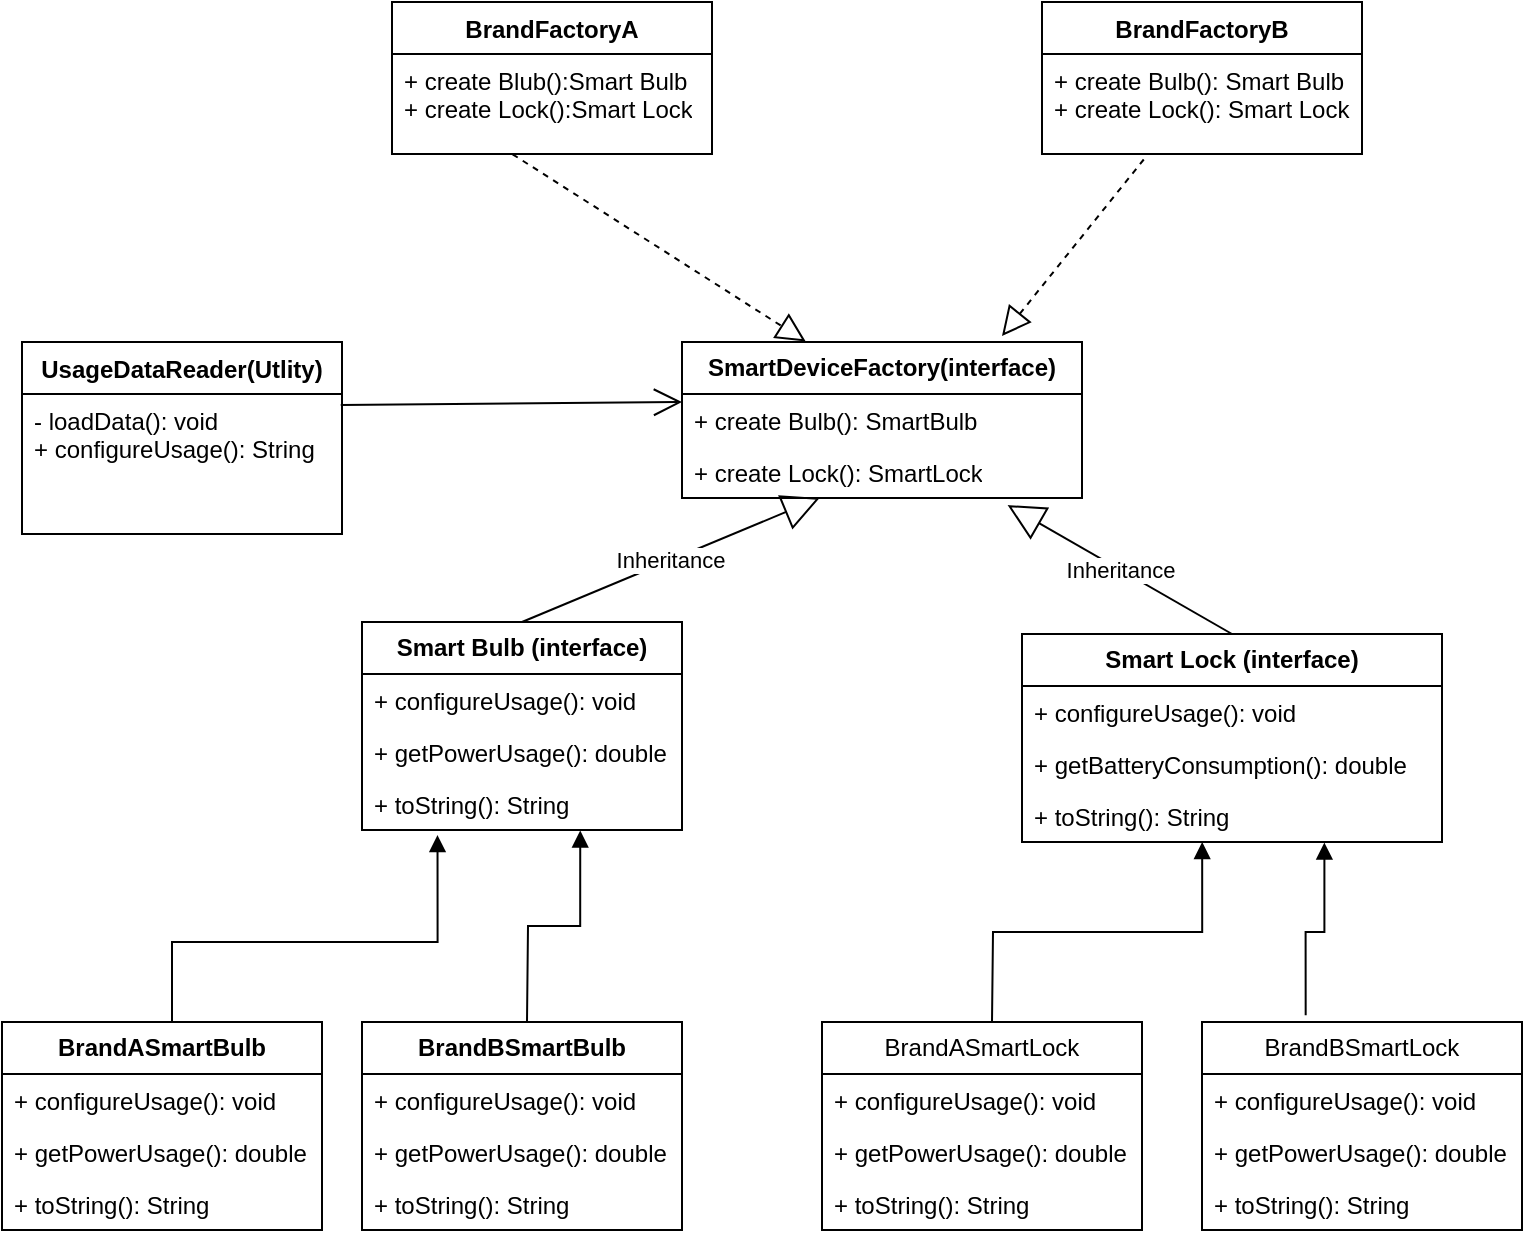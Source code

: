 <mxfile version="28.2.3">
  <diagram name="Page-1" id="Gd9JUzcABMX4VSD4s8q3">
    <mxGraphModel dx="1113" dy="702" grid="1" gridSize="10" guides="1" tooltips="1" connect="1" arrows="1" fold="1" page="1" pageScale="1" pageWidth="850" pageHeight="1100" math="0" shadow="0">
      <root>
        <mxCell id="0" />
        <mxCell id="1" parent="0" />
        <mxCell id="_SZegWS5rvj_k2XNenjt-5" value="BrandFactoryA" style="swimlane;fontStyle=1;align=center;verticalAlign=top;childLayout=stackLayout;horizontal=1;startSize=26;horizontalStack=0;resizeParent=1;resizeParentMax=0;resizeLast=0;collapsible=1;marginBottom=0;whiteSpace=wrap;html=1;" parent="1" vertex="1">
          <mxGeometry x="265" y="130" width="160" height="76" as="geometry" />
        </mxCell>
        <mxCell id="_SZegWS5rvj_k2XNenjt-8" value="+ create Blub():Smart Bulb&lt;div&gt;+ create Lock():Smart Lock&lt;/div&gt;" style="text;strokeColor=none;fillColor=none;align=left;verticalAlign=top;spacingLeft=4;spacingRight=4;overflow=hidden;rotatable=0;points=[[0,0.5],[1,0.5]];portConstraint=eastwest;whiteSpace=wrap;html=1;" parent="_SZegWS5rvj_k2XNenjt-5" vertex="1">
          <mxGeometry y="26" width="160" height="50" as="geometry" />
        </mxCell>
        <mxCell id="_SZegWS5rvj_k2XNenjt-9" value="BrandFactoryB" style="swimlane;fontStyle=1;align=center;verticalAlign=top;childLayout=stackLayout;horizontal=1;startSize=26;horizontalStack=0;resizeParent=1;resizeParentMax=0;resizeLast=0;collapsible=1;marginBottom=0;whiteSpace=wrap;html=1;" parent="1" vertex="1">
          <mxGeometry x="590" y="130" width="160" height="76" as="geometry" />
        </mxCell>
        <mxCell id="_SZegWS5rvj_k2XNenjt-12" value="+ create Bulb(): Smart Bulb&lt;div&gt;+ create Lock(): Smart Lock&lt;/div&gt;" style="text;strokeColor=none;fillColor=none;align=left;verticalAlign=top;spacingLeft=4;spacingRight=4;overflow=hidden;rotatable=0;points=[[0,0.5],[1,0.5]];portConstraint=eastwest;whiteSpace=wrap;html=1;" parent="_SZegWS5rvj_k2XNenjt-9" vertex="1">
          <mxGeometry y="26" width="160" height="50" as="geometry" />
        </mxCell>
        <mxCell id="_SZegWS5rvj_k2XNenjt-26" value="&lt;span style=&quot;font-weight: 700;&quot;&gt;Smart Bulb (interface)&lt;/span&gt;" style="swimlane;fontStyle=0;childLayout=stackLayout;horizontal=1;startSize=26;fillColor=none;horizontalStack=0;resizeParent=1;resizeParentMax=0;resizeLast=0;collapsible=1;marginBottom=0;whiteSpace=wrap;html=1;" parent="1" vertex="1">
          <mxGeometry x="250" y="440" width="160" height="104" as="geometry" />
        </mxCell>
        <mxCell id="_SZegWS5rvj_k2XNenjt-27" value="+ configureUsage(): void" style="text;strokeColor=none;fillColor=none;align=left;verticalAlign=top;spacingLeft=4;spacingRight=4;overflow=hidden;rotatable=0;points=[[0,0.5],[1,0.5]];portConstraint=eastwest;whiteSpace=wrap;html=1;" parent="_SZegWS5rvj_k2XNenjt-26" vertex="1">
          <mxGeometry y="26" width="160" height="26" as="geometry" />
        </mxCell>
        <mxCell id="_SZegWS5rvj_k2XNenjt-28" value="+ getPowerUsage(): double" style="text;strokeColor=none;fillColor=none;align=left;verticalAlign=top;spacingLeft=4;spacingRight=4;overflow=hidden;rotatable=0;points=[[0,0.5],[1,0.5]];portConstraint=eastwest;whiteSpace=wrap;html=1;" parent="_SZegWS5rvj_k2XNenjt-26" vertex="1">
          <mxGeometry y="52" width="160" height="26" as="geometry" />
        </mxCell>
        <mxCell id="_SZegWS5rvj_k2XNenjt-29" value="+ toString(): String" style="text;strokeColor=none;fillColor=none;align=left;verticalAlign=top;spacingLeft=4;spacingRight=4;overflow=hidden;rotatable=0;points=[[0,0.5],[1,0.5]];portConstraint=eastwest;whiteSpace=wrap;html=1;" parent="_SZegWS5rvj_k2XNenjt-26" vertex="1">
          <mxGeometry y="78" width="160" height="26" as="geometry" />
        </mxCell>
        <mxCell id="_SZegWS5rvj_k2XNenjt-30" value="&lt;span style=&quot;font-weight: 700;&quot;&gt;Smart Lock (interface)&lt;/span&gt;" style="swimlane;fontStyle=0;childLayout=stackLayout;horizontal=1;startSize=26;fillColor=none;horizontalStack=0;resizeParent=1;resizeParentMax=0;resizeLast=0;collapsible=1;marginBottom=0;whiteSpace=wrap;html=1;" parent="1" vertex="1">
          <mxGeometry x="580" y="446" width="210" height="104" as="geometry" />
        </mxCell>
        <mxCell id="_SZegWS5rvj_k2XNenjt-31" value="+ configureUsage(): void" style="text;strokeColor=none;fillColor=none;align=left;verticalAlign=top;spacingLeft=4;spacingRight=4;overflow=hidden;rotatable=0;points=[[0,0.5],[1,0.5]];portConstraint=eastwest;whiteSpace=wrap;html=1;" parent="_SZegWS5rvj_k2XNenjt-30" vertex="1">
          <mxGeometry y="26" width="210" height="26" as="geometry" />
        </mxCell>
        <mxCell id="_SZegWS5rvj_k2XNenjt-32" value="+ getBatteryConsumption(): double" style="text;strokeColor=none;fillColor=none;align=left;verticalAlign=top;spacingLeft=4;spacingRight=4;overflow=hidden;rotatable=0;points=[[0,0.5],[1,0.5]];portConstraint=eastwest;whiteSpace=wrap;html=1;" parent="_SZegWS5rvj_k2XNenjt-30" vertex="1">
          <mxGeometry y="52" width="210" height="26" as="geometry" />
        </mxCell>
        <mxCell id="_SZegWS5rvj_k2XNenjt-33" value="+ toString(): String" style="text;strokeColor=none;fillColor=none;align=left;verticalAlign=top;spacingLeft=4;spacingRight=4;overflow=hidden;rotatable=0;points=[[0,0.5],[1,0.5]];portConstraint=eastwest;whiteSpace=wrap;html=1;" parent="_SZegWS5rvj_k2XNenjt-30" vertex="1">
          <mxGeometry y="78" width="210" height="26" as="geometry" />
        </mxCell>
        <mxCell id="_SZegWS5rvj_k2XNenjt-44" value="UsageDataReader(Utlity)" style="swimlane;fontStyle=1;align=center;verticalAlign=top;childLayout=stackLayout;horizontal=1;startSize=26;horizontalStack=0;resizeParent=1;resizeParentMax=0;resizeLast=0;collapsible=1;marginBottom=0;whiteSpace=wrap;html=1;" parent="1" vertex="1">
          <mxGeometry x="80" y="300" width="160" height="96" as="geometry" />
        </mxCell>
        <mxCell id="_SZegWS5rvj_k2XNenjt-47" value="- loadData(): void&lt;div&gt;+ configureUsage(): String&lt;/div&gt;" style="text;strokeColor=none;fillColor=none;align=left;verticalAlign=top;spacingLeft=4;spacingRight=4;overflow=hidden;rotatable=0;points=[[0,0.5],[1,0.5]];portConstraint=eastwest;whiteSpace=wrap;html=1;" parent="_SZegWS5rvj_k2XNenjt-44" vertex="1">
          <mxGeometry y="26" width="160" height="70" as="geometry" />
        </mxCell>
        <mxCell id="qZ944acqsHrEfol9Y0hv-2" value="" style="endArrow=block;endFill=1;html=1;edgeStyle=orthogonalEdgeStyle;align=left;verticalAlign=top;rounded=0;exitX=0.5;exitY=0;exitDx=0;exitDy=0;entryX=0.236;entryY=1.098;entryDx=0;entryDy=0;entryPerimeter=0;" parent="1" target="_SZegWS5rvj_k2XNenjt-29" edge="1">
          <mxGeometry x="-1" relative="1" as="geometry">
            <mxPoint x="155.0" y="640" as="sourcePoint" />
            <mxPoint x="290" y="600" as="targetPoint" />
            <Array as="points">
              <mxPoint x="155" y="600" />
              <mxPoint x="288" y="600" />
            </Array>
          </mxGeometry>
        </mxCell>
        <mxCell id="qZ944acqsHrEfol9Y0hv-6" value="" style="endArrow=block;endFill=1;html=1;edgeStyle=orthogonalEdgeStyle;align=left;verticalAlign=top;rounded=0;exitX=0.75;exitY=0;exitDx=0;exitDy=0;entryX=0.682;entryY=1.01;entryDx=0;entryDy=0;entryPerimeter=0;" parent="1" target="_SZegWS5rvj_k2XNenjt-29" edge="1">
          <mxGeometry x="-1" relative="1" as="geometry">
            <mxPoint x="332.5" y="640" as="sourcePoint" />
            <mxPoint x="360" y="550" as="targetPoint" />
          </mxGeometry>
        </mxCell>
        <mxCell id="qZ944acqsHrEfol9Y0hv-8" value="" style="endArrow=block;endFill=1;html=1;edgeStyle=orthogonalEdgeStyle;align=left;verticalAlign=top;rounded=0;exitX=0.5;exitY=0;exitDx=0;exitDy=0;entryX=0.429;entryY=1;entryDx=0;entryDy=0;entryPerimeter=0;" parent="1" target="_SZegWS5rvj_k2XNenjt-33" edge="1">
          <mxGeometry x="-1" relative="1" as="geometry">
            <mxPoint x="565" y="640" as="sourcePoint" />
            <mxPoint x="670" y="600" as="targetPoint" />
          </mxGeometry>
        </mxCell>
        <mxCell id="qZ944acqsHrEfol9Y0hv-10" value="" style="endArrow=block;endFill=1;html=1;edgeStyle=orthogonalEdgeStyle;align=left;verticalAlign=top;rounded=0;exitX=0.324;exitY=-0.032;exitDx=0;exitDy=0;exitPerimeter=0;entryX=0.72;entryY=1.012;entryDx=0;entryDy=0;entryPerimeter=0;" parent="1" source="qZ944acqsHrEfol9Y0hv-37" target="_SZegWS5rvj_k2XNenjt-33" edge="1">
          <mxGeometry x="-1" relative="1" as="geometry">
            <mxPoint x="721.45" y="629.4" as="sourcePoint" />
            <mxPoint x="820" y="610" as="targetPoint" />
          </mxGeometry>
        </mxCell>
        <mxCell id="qZ944acqsHrEfol9Y0hv-13" value="&lt;span style=&quot;font-weight: 700;&quot;&gt;SmartDeviceFactory(interface)&lt;/span&gt;" style="swimlane;fontStyle=0;childLayout=stackLayout;horizontal=1;startSize=26;fillColor=none;horizontalStack=0;resizeParent=1;resizeParentMax=0;resizeLast=0;collapsible=1;marginBottom=0;whiteSpace=wrap;html=1;" parent="1" vertex="1">
          <mxGeometry x="410" y="300" width="200" height="78" as="geometry" />
        </mxCell>
        <mxCell id="qZ944acqsHrEfol9Y0hv-14" value="+ create Bulb(): SmartBulb&lt;div&gt;&lt;br&gt;&lt;/div&gt;" style="text;strokeColor=none;fillColor=none;align=left;verticalAlign=top;spacingLeft=4;spacingRight=4;overflow=hidden;rotatable=0;points=[[0,0.5],[1,0.5]];portConstraint=eastwest;whiteSpace=wrap;html=1;" parent="qZ944acqsHrEfol9Y0hv-13" vertex="1">
          <mxGeometry y="26" width="200" height="26" as="geometry" />
        </mxCell>
        <mxCell id="qZ944acqsHrEfol9Y0hv-15" value="+ create Lock(): SmartLock" style="text;strokeColor=none;fillColor=none;align=left;verticalAlign=top;spacingLeft=4;spacingRight=4;overflow=hidden;rotatable=0;points=[[0,0.5],[1,0.5]];portConstraint=eastwest;whiteSpace=wrap;html=1;" parent="qZ944acqsHrEfol9Y0hv-13" vertex="1">
          <mxGeometry y="52" width="200" height="26" as="geometry" />
        </mxCell>
        <mxCell id="qZ944acqsHrEfol9Y0hv-17" value="" style="endArrow=block;dashed=1;endFill=0;endSize=12;html=1;rounded=0;exitX=0.377;exitY=1.003;exitDx=0;exitDy=0;exitPerimeter=0;entryX=0.309;entryY=-0.004;entryDx=0;entryDy=0;entryPerimeter=0;" parent="1" source="_SZegWS5rvj_k2XNenjt-8" target="qZ944acqsHrEfol9Y0hv-13" edge="1">
          <mxGeometry width="160" relative="1" as="geometry">
            <mxPoint x="330" y="270" as="sourcePoint" />
            <mxPoint x="490" y="270" as="targetPoint" />
          </mxGeometry>
        </mxCell>
        <mxCell id="qZ944acqsHrEfol9Y0hv-18" value="" style="endArrow=block;dashed=1;endFill=0;endSize=12;html=1;rounded=0;exitX=0.318;exitY=1.055;exitDx=0;exitDy=0;exitPerimeter=0;" parent="1" source="_SZegWS5rvj_k2XNenjt-12" edge="1">
          <mxGeometry width="160" relative="1" as="geometry">
            <mxPoint x="530" y="270" as="sourcePoint" />
            <mxPoint x="570" y="297" as="targetPoint" />
          </mxGeometry>
        </mxCell>
        <mxCell id="qZ944acqsHrEfol9Y0hv-25" value="&lt;span style=&quot;font-weight: 700;&quot;&gt;BrandASmartBulb&lt;/span&gt;" style="swimlane;fontStyle=0;childLayout=stackLayout;horizontal=1;startSize=26;fillColor=none;horizontalStack=0;resizeParent=1;resizeParentMax=0;resizeLast=0;collapsible=1;marginBottom=0;whiteSpace=wrap;html=1;" parent="1" vertex="1">
          <mxGeometry x="70" y="640" width="160" height="104" as="geometry" />
        </mxCell>
        <mxCell id="qZ944acqsHrEfol9Y0hv-26" value="+ configureUsage(): void" style="text;strokeColor=none;fillColor=none;align=left;verticalAlign=top;spacingLeft=4;spacingRight=4;overflow=hidden;rotatable=0;points=[[0,0.5],[1,0.5]];portConstraint=eastwest;whiteSpace=wrap;html=1;" parent="qZ944acqsHrEfol9Y0hv-25" vertex="1">
          <mxGeometry y="26" width="160" height="26" as="geometry" />
        </mxCell>
        <mxCell id="qZ944acqsHrEfol9Y0hv-27" value="+ getPowerUsage(): double" style="text;strokeColor=none;fillColor=none;align=left;verticalAlign=top;spacingLeft=4;spacingRight=4;overflow=hidden;rotatable=0;points=[[0,0.5],[1,0.5]];portConstraint=eastwest;whiteSpace=wrap;html=1;" parent="qZ944acqsHrEfol9Y0hv-25" vertex="1">
          <mxGeometry y="52" width="160" height="26" as="geometry" />
        </mxCell>
        <mxCell id="qZ944acqsHrEfol9Y0hv-28" value="+ toString(): String" style="text;strokeColor=none;fillColor=none;align=left;verticalAlign=top;spacingLeft=4;spacingRight=4;overflow=hidden;rotatable=0;points=[[0,0.5],[1,0.5]];portConstraint=eastwest;whiteSpace=wrap;html=1;" parent="qZ944acqsHrEfol9Y0hv-25" vertex="1">
          <mxGeometry y="78" width="160" height="26" as="geometry" />
        </mxCell>
        <mxCell id="qZ944acqsHrEfol9Y0hv-29" value="BrandASmartLock" style="swimlane;fontStyle=0;childLayout=stackLayout;horizontal=1;startSize=26;fillColor=none;horizontalStack=0;resizeParent=1;resizeParentMax=0;resizeLast=0;collapsible=1;marginBottom=0;whiteSpace=wrap;html=1;" parent="1" vertex="1">
          <mxGeometry x="480" y="640" width="160" height="104" as="geometry" />
        </mxCell>
        <mxCell id="qZ944acqsHrEfol9Y0hv-30" value="+ configureUsage(): void" style="text;strokeColor=none;fillColor=none;align=left;verticalAlign=top;spacingLeft=4;spacingRight=4;overflow=hidden;rotatable=0;points=[[0,0.5],[1,0.5]];portConstraint=eastwest;whiteSpace=wrap;html=1;" parent="qZ944acqsHrEfol9Y0hv-29" vertex="1">
          <mxGeometry y="26" width="160" height="26" as="geometry" />
        </mxCell>
        <mxCell id="qZ944acqsHrEfol9Y0hv-31" value="+ getPowerUsage(): double" style="text;strokeColor=none;fillColor=none;align=left;verticalAlign=top;spacingLeft=4;spacingRight=4;overflow=hidden;rotatable=0;points=[[0,0.5],[1,0.5]];portConstraint=eastwest;whiteSpace=wrap;html=1;" parent="qZ944acqsHrEfol9Y0hv-29" vertex="1">
          <mxGeometry y="52" width="160" height="26" as="geometry" />
        </mxCell>
        <mxCell id="qZ944acqsHrEfol9Y0hv-32" value="+ toString(): String" style="text;strokeColor=none;fillColor=none;align=left;verticalAlign=top;spacingLeft=4;spacingRight=4;overflow=hidden;rotatable=0;points=[[0,0.5],[1,0.5]];portConstraint=eastwest;whiteSpace=wrap;html=1;" parent="qZ944acqsHrEfol9Y0hv-29" vertex="1">
          <mxGeometry y="78" width="160" height="26" as="geometry" />
        </mxCell>
        <mxCell id="qZ944acqsHrEfol9Y0hv-33" value="&lt;span style=&quot;font-weight: 700;&quot;&gt;BrandBSmartBulb&lt;/span&gt;" style="swimlane;fontStyle=0;childLayout=stackLayout;horizontal=1;startSize=26;fillColor=none;horizontalStack=0;resizeParent=1;resizeParentMax=0;resizeLast=0;collapsible=1;marginBottom=0;whiteSpace=wrap;html=1;" parent="1" vertex="1">
          <mxGeometry x="250" y="640" width="160" height="104" as="geometry" />
        </mxCell>
        <mxCell id="qZ944acqsHrEfol9Y0hv-34" value="+ configureUsage(): void" style="text;strokeColor=none;fillColor=none;align=left;verticalAlign=top;spacingLeft=4;spacingRight=4;overflow=hidden;rotatable=0;points=[[0,0.5],[1,0.5]];portConstraint=eastwest;whiteSpace=wrap;html=1;" parent="qZ944acqsHrEfol9Y0hv-33" vertex="1">
          <mxGeometry y="26" width="160" height="26" as="geometry" />
        </mxCell>
        <mxCell id="qZ944acqsHrEfol9Y0hv-35" value="+ getPowerUsage(): double" style="text;strokeColor=none;fillColor=none;align=left;verticalAlign=top;spacingLeft=4;spacingRight=4;overflow=hidden;rotatable=0;points=[[0,0.5],[1,0.5]];portConstraint=eastwest;whiteSpace=wrap;html=1;" parent="qZ944acqsHrEfol9Y0hv-33" vertex="1">
          <mxGeometry y="52" width="160" height="26" as="geometry" />
        </mxCell>
        <mxCell id="qZ944acqsHrEfol9Y0hv-36" value="+ toString(): String" style="text;strokeColor=none;fillColor=none;align=left;verticalAlign=top;spacingLeft=4;spacingRight=4;overflow=hidden;rotatable=0;points=[[0,0.5],[1,0.5]];portConstraint=eastwest;whiteSpace=wrap;html=1;" parent="qZ944acqsHrEfol9Y0hv-33" vertex="1">
          <mxGeometry y="78" width="160" height="26" as="geometry" />
        </mxCell>
        <mxCell id="qZ944acqsHrEfol9Y0hv-37" value="BrandBSmartLock" style="swimlane;fontStyle=0;childLayout=stackLayout;horizontal=1;startSize=26;fillColor=none;horizontalStack=0;resizeParent=1;resizeParentMax=0;resizeLast=0;collapsible=1;marginBottom=0;whiteSpace=wrap;html=1;" parent="1" vertex="1">
          <mxGeometry x="670" y="640" width="160" height="104" as="geometry" />
        </mxCell>
        <mxCell id="qZ944acqsHrEfol9Y0hv-38" value="+ configureUsage(): void" style="text;strokeColor=none;fillColor=none;align=left;verticalAlign=top;spacingLeft=4;spacingRight=4;overflow=hidden;rotatable=0;points=[[0,0.5],[1,0.5]];portConstraint=eastwest;whiteSpace=wrap;html=1;" parent="qZ944acqsHrEfol9Y0hv-37" vertex="1">
          <mxGeometry y="26" width="160" height="26" as="geometry" />
        </mxCell>
        <mxCell id="qZ944acqsHrEfol9Y0hv-39" value="+ getPowerUsage(): double" style="text;strokeColor=none;fillColor=none;align=left;verticalAlign=top;spacingLeft=4;spacingRight=4;overflow=hidden;rotatable=0;points=[[0,0.5],[1,0.5]];portConstraint=eastwest;whiteSpace=wrap;html=1;" parent="qZ944acqsHrEfol9Y0hv-37" vertex="1">
          <mxGeometry y="52" width="160" height="26" as="geometry" />
        </mxCell>
        <mxCell id="qZ944acqsHrEfol9Y0hv-40" value="+ toString(): String" style="text;strokeColor=none;fillColor=none;align=left;verticalAlign=top;spacingLeft=4;spacingRight=4;overflow=hidden;rotatable=0;points=[[0,0.5],[1,0.5]];portConstraint=eastwest;whiteSpace=wrap;html=1;" parent="qZ944acqsHrEfol9Y0hv-37" vertex="1">
          <mxGeometry y="78" width="160" height="26" as="geometry" />
        </mxCell>
        <mxCell id="oIMlY5EQipZgez5bvnW5-2" value="Inheritance" style="endArrow=block;endSize=16;endFill=0;html=1;rounded=0;exitX=0.5;exitY=0;exitDx=0;exitDy=0;" edge="1" parent="1" source="_SZegWS5rvj_k2XNenjt-26" target="qZ944acqsHrEfol9Y0hv-15">
          <mxGeometry width="160" relative="1" as="geometry">
            <mxPoint x="330" y="410" as="sourcePoint" />
            <mxPoint x="490" y="410" as="targetPoint" />
          </mxGeometry>
        </mxCell>
        <mxCell id="oIMlY5EQipZgez5bvnW5-3" value="Inheritance" style="endArrow=block;endSize=16;endFill=0;html=1;rounded=0;exitX=0.5;exitY=0;exitDx=0;exitDy=0;entryX=0.814;entryY=1.136;entryDx=0;entryDy=0;entryPerimeter=0;" edge="1" parent="1" source="_SZegWS5rvj_k2XNenjt-30" target="qZ944acqsHrEfol9Y0hv-15">
          <mxGeometry width="160" relative="1" as="geometry">
            <mxPoint x="650" y="452" as="sourcePoint" />
            <mxPoint x="799" y="390" as="targetPoint" />
          </mxGeometry>
        </mxCell>
        <mxCell id="oIMlY5EQipZgez5bvnW5-4" value="" style="endArrow=open;endFill=1;endSize=12;html=1;rounded=0;exitX=0.996;exitY=0.079;exitDx=0;exitDy=0;exitPerimeter=0;" edge="1" parent="1" source="_SZegWS5rvj_k2XNenjt-47">
          <mxGeometry width="160" relative="1" as="geometry">
            <mxPoint x="250" y="330" as="sourcePoint" />
            <mxPoint x="410" y="330" as="targetPoint" />
          </mxGeometry>
        </mxCell>
      </root>
    </mxGraphModel>
  </diagram>
</mxfile>
